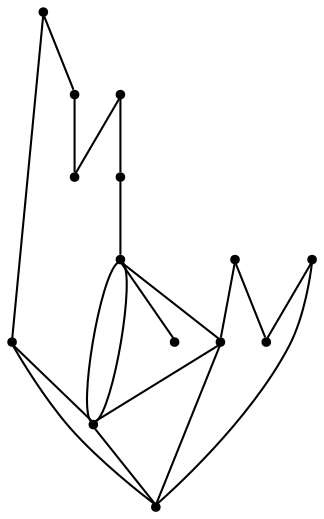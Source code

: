 graph {
  node [shape=point,comment="{\"directed\":false,\"doi\":\"10.1007/978-3-031-49272-3_22\",\"figure\":\"14 (2)\"}"]

  v0 [pos="1536.2301350095668,549.2319846979452"]
  v1 [pos="1519.4764310102828,616.241909775398"]
  v2 [pos="1469.2173538417962,498.97053486863774"]
  v3 [pos="1318.4371336807046,649.7467451388476"]
  v4 [pos="1498.5345394677438,288.5114918131179"]
  v5 [pos="1448.2744448845738,238.25096400456698"]
  v6 [pos="1423.1453832134634,363.8996843812256"]
  v7 [pos="1402.202537844659,482.2179900116361"]
  v8 [pos="1212.193096683706,280.4852057462599"]
  v9 [pos="1347.3834080662202,382.81601324238113"]
  v10 [pos="1301.6833978872114,482.2179900116361"]
  v11 [pos="1201.164257929764,565.9845295549468"]
  v12 [pos="1234.6717295167502,498.97053486863774"]
  v13 [pos="1276.6534387650831,296.42103097591064"]

  v0 -- v1 [id="-1",pos="1536.2301350095668,549.2319846979452 1519.4764310102828,616.241909775398 1519.4764310102828,616.241909775398 1519.4764310102828,616.241909775398"]
  v0 -- v2 [id="-2",pos="1536.2301350095668,549.2319846979452 1469.2173538417962,498.97053486863774 1469.2173538417962,498.97053486863774 1469.2173538417962,498.97053486863774"]
  v11 -- v3 [id="-3",pos="1201.164257929764,565.9845295549468 1318.4371336807046,649.7467451388476 1318.4371336807046,649.7467451388476 1318.4371336807046,649.7467451388476"]
  v11 -- v12 [id="-4",pos="1201.164257929764,565.9845295549468 1234.6717295167502,498.97053486863774 1234.6717295167502,498.97053486863774 1234.6717295167502,498.97053486863774"]
  v8 -- v5 [id="-5",pos="1212.193096683706,280.4852057462599 1448.2744448845738,238.25096400456698 1448.2744448845738,238.25096400456698 1448.2744448845738,238.25096400456698"]
  v8 -- v9 [id="-6",pos="1212.193096683706,280.4852057462599 1347.3834080662202,382.81601324238113 1347.3834080662202,382.81601324238113 1347.3834080662202,382.81601324238113"]
  v12 -- v10 [id="-8",pos="1234.6717295167502,498.97053486863774 1301.6833978872114,482.2179900116361 1301.6833978872114,482.2179900116361 1301.6833978872114,482.2179900116361"]
  v1 -- v3 [id="-11",pos="1519.4764310102828,616.241909775398 1318.4371336807046,649.7467451388476 1318.4371336807046,649.7467451388476 1318.4371336807046,649.7467451388476"]
  v10 -- v13 [id="-14",pos="1301.6833978872114,482.2179900116361 1276.6534387650831,296.42103097591064 1276.6534387650831,296.42103097591064 1276.6534387650831,296.42103097591064"]
  v10 -- v9 [id="-15",pos="1301.6833978872114,482.2179900116361 1347.3834080662202,382.81601324238113 1347.3834080662202,382.81601324238113 1347.3834080662202,382.81601324238113"]
  v4 -- v5 [id="-18",pos="1498.5345394677438,288.5114918131179 1448.2744448845738,238.25096400456698 1448.2744448845738,238.25096400456698 1448.2744448845738,238.25096400456698"]
  v4 -- v6 [id="-19",pos="1498.5345394677438,288.5114918131179 1423.1453832134634,363.8996843812256 1423.1453832134634,363.8996843812256 1423.1453832134634,363.8996843812256"]
  v10 -- v7 [id="-20",pos="1301.6833978872114,482.2179900116361 1347.9439717624361,398.14324118509836 1347.9439717624361,398.14324118509836 1347.9439717624361,398.14324118509836 1402.202537844659,482.2179900116361 1402.202537844659,482.2179900116361 1402.202537844659,482.2179900116361"]
  v10 -- v7 [id="-22",pos="1301.6833978872114,482.2179900116361 1402.202537844659,482.2179900116361 1402.202537844659,482.2179900116361 1402.202537844659,482.2179900116361"]
  v2 -- v7 [id="-29",pos="1469.2173538417962,498.97053486863774 1402.202537844659,482.2179900116361 1402.202537844659,482.2179900116361 1402.202537844659,482.2179900116361"]
  v9 -- v6 [id="-35",pos="1347.3834080662202,382.81601324238113 1423.1453832134634,363.8996843812256 1423.1453832134634,363.8996843812256 1423.1453832134634,363.8996843812256"]
  v9 -- v7 [id="-36",pos="1347.3834080662202,382.81601324238113 1402.202537844659,482.2179900116361 1402.202537844659,482.2179900116361 1402.202537844659,482.2179900116361"]
  v6 -- v2 [id="-39",pos="1423.1453832134634,363.8996843812256 1469.2173538417962,498.97053486863774 1469.2173538417962,498.97053486863774 1469.2173538417962,498.97053486863774"]
  v7 -- v6 [id="-53",pos="1402.202537844659,482.2179900116361 1423.1453832134634,363.8996843812256 1423.1453832134634,363.8996843812256 1423.1453832134634,363.8996843812256"]
}